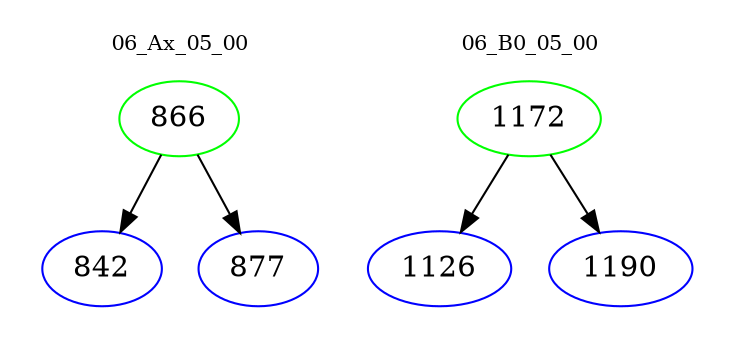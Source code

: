 digraph{
subgraph cluster_0 {
color = white
label = "06_Ax_05_00";
fontsize=10;
T0_866 [label="866", color="green"]
T0_866 -> T0_842 [color="black"]
T0_842 [label="842", color="blue"]
T0_866 -> T0_877 [color="black"]
T0_877 [label="877", color="blue"]
}
subgraph cluster_1 {
color = white
label = "06_B0_05_00";
fontsize=10;
T1_1172 [label="1172", color="green"]
T1_1172 -> T1_1126 [color="black"]
T1_1126 [label="1126", color="blue"]
T1_1172 -> T1_1190 [color="black"]
T1_1190 [label="1190", color="blue"]
}
}
